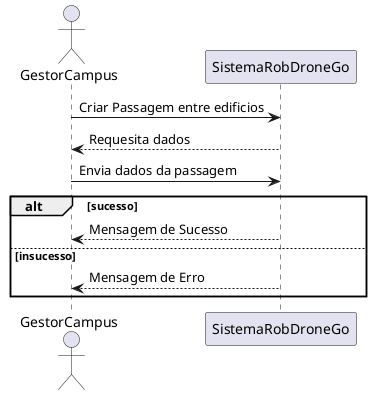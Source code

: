 @startuml vp1
actor GestorCampus as actor
participant SistemaRobDroneGo as srdg
actor -> srdg: Criar Passagem entre edificios
srdg --> actor : Requesita dados
actor -> srdg: Envia dados da passagem
alt sucesso
srdg --> actor : Mensagem de Sucesso
else insucesso
srdg -->actor : Mensagem de Erro
end
@enduml